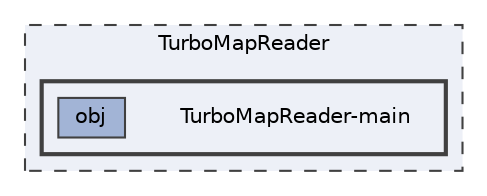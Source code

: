 digraph "TurboMapReader/TurboMapReader-main"
{
 // LATEX_PDF_SIZE
  bgcolor="transparent";
  edge [fontname=Helvetica,fontsize=10,labelfontname=Helvetica,labelfontsize=10];
  node [fontname=Helvetica,fontsize=10,shape=box,height=0.2,width=0.4];
  compound=true
  subgraph clusterdir_fb1310bc1a3000bd233da823cd8b2268 {
    graph [ bgcolor="#edf0f7", pencolor="grey25", label="TurboMapReader", fontname=Helvetica,fontsize=10 style="filled,dashed", URL="dir_fb1310bc1a3000bd233da823cd8b2268.html",tooltip=""]
  subgraph clusterdir_10dbe53c3f88b386a14577fa65f15765 {
    graph [ bgcolor="#edf0f7", pencolor="grey25", label="", fontname=Helvetica,fontsize=10 style="filled,bold", URL="dir_10dbe53c3f88b386a14577fa65f15765.html",tooltip=""]
    dir_10dbe53c3f88b386a14577fa65f15765 [shape=plaintext, label="TurboMapReader-main"];
  dir_cd2aa614e38a65c9a86da98b2bb91bb6 [label="obj", fillcolor="#a2b4d6", color="grey25", style="filled", URL="dir_cd2aa614e38a65c9a86da98b2bb91bb6.html",tooltip=""];
  }
  }
}
